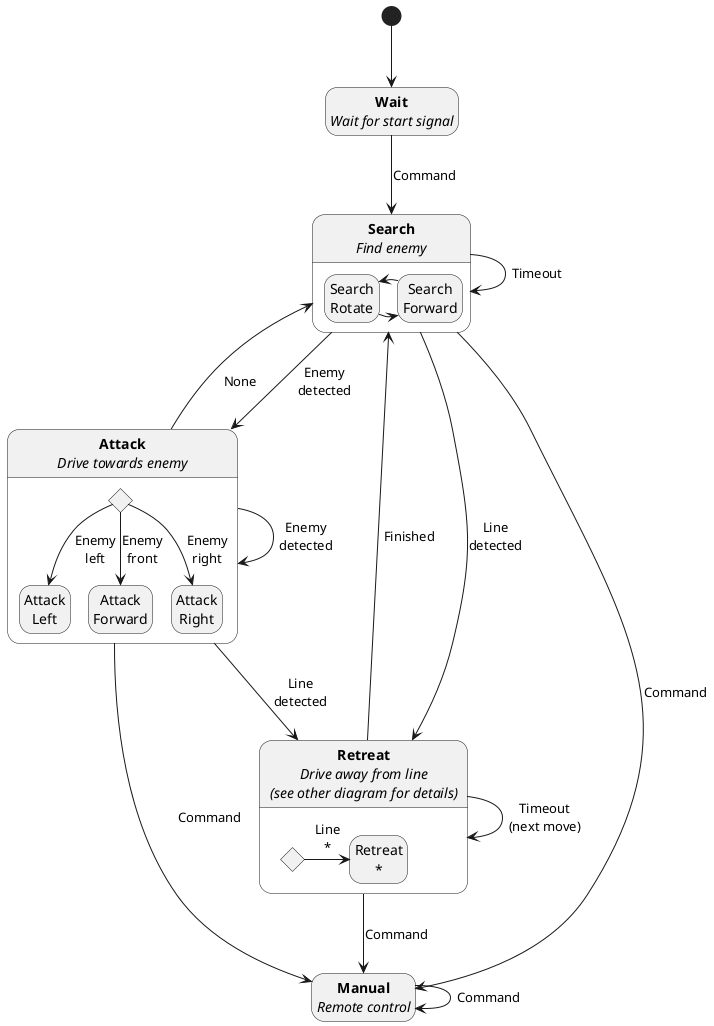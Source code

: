 @startuml
hide empty description

[*] --> Wait
state "<b>Wait</b>\n<i>Wait for start signal</i>" as Wait
state "<b>Search</b>\n<i>Find enemy</i>" as Search
state "<b>Attack</b>\n<i>Drive towards enemy</i>" as Attack
state "<b>Retreat</b>\n<i>Drive away from line</i>\n<i>(see other diagram for details)</i>" as Retreat
state "<b>Manual</b>\n<i>Remote control</i>" as Manual

Wait --> Search : Command
Search --> Attack : Enemy\ndetected
Search --> Retreat : Line\ndetected
Search --> Search : Timeout
Search --> Manual : Command
Attack --> Attack : Enemy\ndetected
Attack --> Retreat : Line\ndetected
Attack --> Search : None
Attack --> Manual : Command
Retreat --> Search : Finished
Retreat --> Retreat : Timeout\n(next move)
Retreat --> Manual : Command
Manual --> Manual : Command

state Search {
    state "Search\nRotate" as Rotate
    state "Search\nForward" as Forward
    Rotate -> Forward
    Forward -> Rotate
}

state Attack {
    state Enemy <<choice>>
    state "Attack\nLeft" as AttackLeft
    state "Attack\nForward" as AttackForward
    state "Attack\nRight" as AttackRight
    Enemy --> AttackLeft : Enemy\nleft
    Enemy --> AttackForward : Enemy\nfront
    Enemy --> AttackRight : Enemy\nright
}

state Retreat {
    state Line <<choice>>
    state "Retreat\n*" as RetreatState
    Line -> RetreatState : Line\n*
}

@enduml
